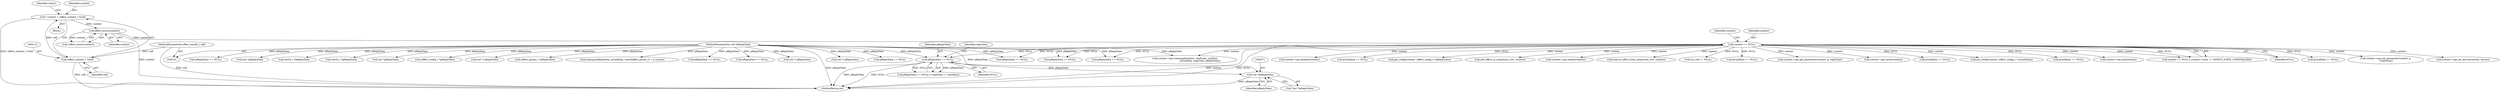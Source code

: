 digraph "0_Android_073a80800f341325932c66818ce4302b312909a4@pointer" {
"1000370" [label="(Call,(int *)pReplyData)"];
"1000326" [label="(Call,pReplyData == NULL)"];
"1000107" [label="(MethodParameterIn,void *pReplyData)"];
"1000135" [label="(Call,context == NULL)"];
"1000125" [label="(Call,effect_exists(context))"];
"1000110" [label="(Call,* context = (effect_context_t *)self)"];
"1000112" [label="(Call,(effect_context_t *)self)"];
"1000102" [label="(MethodParameterIn,effect_handle_t self)"];
"1000363" [label="(Call,context->ops.disable(context))"];
"1000393" [label="(Call,pReplyData == NULL)"];
"1000140" [label="(Identifier,context)"];
"1000125" [label="(Call,effect_exists(context))"];
"1000218" [label="(Call,(int *) pReplyData)"];
"1000177" [label="(Call,(int *) pReplyData)"];
"1000479" [label="(Call,pCmdData == NULL)"];
"1000110" [label="(Call,* context = (effect_context_t *)self)"];
"1000155" [label="(Call,pReplyData == NULL)"];
"1000496" [label="(Call,pReplyData == NULL)"];
"1000102" [label="(MethodParameterIn,effect_handle_t self)"];
"1000136" [label="(Identifier,context)"];
"1000255" [label="(Call,get_config(context, (effect_config_t *)pReplyData))"];
"1000684" [label="(Call,add_effect_to_output(out_ctxt, context))"];
"1000112" [label="(Call,(effect_context_t *)self)"];
"1000311" [label="(Call,context->ops.enable(context))"];
"1000664" [label="(Call,remove_effect_from_output(out_ctxt, context))"];
"1000369" [label="(Call,*(int *)pReplyData)"];
"1000661" [label="(Call,out_ctxt != NULL)"];
"1000325" [label="(Call,pReplyData == NULL || *replySize != sizeof(int))"];
"1000202" [label="(Call,pReplyData == NULL)"];
"1000318" [label="(Call,(int *)pReplyData)"];
"1000517" [label="(Call,(int32_t *)pReplyData)"];
"1000230" [label="(Call,pReplyData == NULL)"];
"1000551" [label="(Call,pCmdData == NULL)"];
"1000326" [label="(Call,pReplyData == NULL)"];
"1000470" [label="(Call,context->ops.get_parameter(context, p, replySize))"];
"1000535" [label="(Call,(int32_t *)pReplyData)"];
"1000634" [label="(Call,(int *)pReplyData)"];
"1000328" [label="(Identifier,NULL)"];
"1000135" [label="(Call,context == NULL)"];
"1000268" [label="(Call,context->ops.reset(context))"];
"1000114" [label="(Identifier,self)"];
"1000124" [label="(Call,!effect_exists(context))"];
"1000331" [label="(Identifier,replySize)"];
"1000118" [label="(Identifier,status)"];
"1000257" [label="(Call,(effect_config_t *)pReplyData)"];
"1000372" [label="(Identifier,pReplyData)"];
"1000185" [label="(Call,(int *) pReplyData)"];
"1000461" [label="(Call,(effect_param_t *)pReplyData)"];
"1000449" [label="(Call,memcpy(pReplyData, pCmdData, sizeof(effect_param_t) + q->psize))"];
"1000126" [label="(Identifier,context)"];
"1000596" [label="(Call,pCmdData == NULL)"];
"1000600" [label="(Call,pReplyData == NULL)"];
"1000221" [label="(Call,set_config(context, (effect_config_t *) pCmdData))"];
"1000379" [label="(Call,pCmdData == NULL)"];
"1000701" [label="(Call,context->ops.command(context, cmdCode, cmdSize,\n                                          pCmdData, replySize, pReplyData))"];
"1000107" [label="(MethodParameterIn,void *pReplyData)"];
"1000111" [label="(Identifier,context)"];
"1000370" [label="(Call,(int *)pReplyData)"];
"1000108" [label="(Block,)"];
"1000180" [label="(Call,context->ops.init(context))"];
"1000134" [label="(Call,context == NULL || context->state == EFFECT_STATE_UNINITIALIZED)"];
"1000137" [label="(Identifier,NULL)"];
"1000193" [label="(Call,pCmdData == NULL)"];
"1000538" [label="(Call,context->ops.set_parameter(context, p,\n *replySize))"];
"1000725" [label="(MethodReturn,int)"];
"1000327" [label="(Identifier,pReplyData)"];
"1000274" [label="(Call,pReplyData == NULL)"];
"1000579" [label="(Call,context->ops.set_device(context, device))"];
"1000370" -> "1000369"  [label="AST: "];
"1000370" -> "1000372"  [label="CFG: "];
"1000371" -> "1000370"  [label="AST: "];
"1000372" -> "1000370"  [label="AST: "];
"1000369" -> "1000370"  [label="CFG: "];
"1000370" -> "1000725"  [label="DDG: pReplyData"];
"1000326" -> "1000370"  [label="DDG: pReplyData"];
"1000107" -> "1000370"  [label="DDG: pReplyData"];
"1000326" -> "1000325"  [label="AST: "];
"1000326" -> "1000328"  [label="CFG: "];
"1000327" -> "1000326"  [label="AST: "];
"1000328" -> "1000326"  [label="AST: "];
"1000331" -> "1000326"  [label="CFG: "];
"1000325" -> "1000326"  [label="CFG: "];
"1000326" -> "1000725"  [label="DDG: NULL"];
"1000326" -> "1000725"  [label="DDG: pReplyData"];
"1000326" -> "1000325"  [label="DDG: pReplyData"];
"1000326" -> "1000325"  [label="DDG: NULL"];
"1000107" -> "1000326"  [label="DDG: pReplyData"];
"1000135" -> "1000326"  [label="DDG: NULL"];
"1000107" -> "1000101"  [label="AST: "];
"1000107" -> "1000725"  [label="DDG: pReplyData"];
"1000107" -> "1000155"  [label="DDG: pReplyData"];
"1000107" -> "1000177"  [label="DDG: pReplyData"];
"1000107" -> "1000185"  [label="DDG: pReplyData"];
"1000107" -> "1000202"  [label="DDG: pReplyData"];
"1000107" -> "1000218"  [label="DDG: pReplyData"];
"1000107" -> "1000230"  [label="DDG: pReplyData"];
"1000107" -> "1000257"  [label="DDG: pReplyData"];
"1000107" -> "1000274"  [label="DDG: pReplyData"];
"1000107" -> "1000318"  [label="DDG: pReplyData"];
"1000107" -> "1000393"  [label="DDG: pReplyData"];
"1000107" -> "1000449"  [label="DDG: pReplyData"];
"1000107" -> "1000461"  [label="DDG: pReplyData"];
"1000107" -> "1000496"  [label="DDG: pReplyData"];
"1000107" -> "1000517"  [label="DDG: pReplyData"];
"1000107" -> "1000535"  [label="DDG: pReplyData"];
"1000107" -> "1000600"  [label="DDG: pReplyData"];
"1000107" -> "1000634"  [label="DDG: pReplyData"];
"1000107" -> "1000701"  [label="DDG: pReplyData"];
"1000135" -> "1000134"  [label="AST: "];
"1000135" -> "1000137"  [label="CFG: "];
"1000136" -> "1000135"  [label="AST: "];
"1000137" -> "1000135"  [label="AST: "];
"1000140" -> "1000135"  [label="CFG: "];
"1000134" -> "1000135"  [label="CFG: "];
"1000135" -> "1000725"  [label="DDG: context"];
"1000135" -> "1000725"  [label="DDG: NULL"];
"1000135" -> "1000134"  [label="DDG: context"];
"1000135" -> "1000134"  [label="DDG: NULL"];
"1000125" -> "1000135"  [label="DDG: context"];
"1000135" -> "1000155"  [label="DDG: NULL"];
"1000135" -> "1000180"  [label="DDG: context"];
"1000135" -> "1000193"  [label="DDG: NULL"];
"1000135" -> "1000221"  [label="DDG: context"];
"1000135" -> "1000230"  [label="DDG: NULL"];
"1000135" -> "1000255"  [label="DDG: context"];
"1000135" -> "1000268"  [label="DDG: context"];
"1000135" -> "1000274"  [label="DDG: NULL"];
"1000135" -> "1000311"  [label="DDG: context"];
"1000135" -> "1000363"  [label="DDG: context"];
"1000135" -> "1000379"  [label="DDG: NULL"];
"1000135" -> "1000470"  [label="DDG: context"];
"1000135" -> "1000479"  [label="DDG: NULL"];
"1000135" -> "1000538"  [label="DDG: context"];
"1000135" -> "1000551"  [label="DDG: NULL"];
"1000135" -> "1000579"  [label="DDG: context"];
"1000135" -> "1000596"  [label="DDG: NULL"];
"1000135" -> "1000661"  [label="DDG: NULL"];
"1000135" -> "1000664"  [label="DDG: context"];
"1000135" -> "1000684"  [label="DDG: context"];
"1000135" -> "1000701"  [label="DDG: context"];
"1000125" -> "1000124"  [label="AST: "];
"1000125" -> "1000126"  [label="CFG: "];
"1000126" -> "1000125"  [label="AST: "];
"1000124" -> "1000125"  [label="CFG: "];
"1000125" -> "1000725"  [label="DDG: context"];
"1000125" -> "1000124"  [label="DDG: context"];
"1000110" -> "1000125"  [label="DDG: context"];
"1000110" -> "1000108"  [label="AST: "];
"1000110" -> "1000112"  [label="CFG: "];
"1000111" -> "1000110"  [label="AST: "];
"1000112" -> "1000110"  [label="AST: "];
"1000118" -> "1000110"  [label="CFG: "];
"1000110" -> "1000725"  [label="DDG: (effect_context_t *)self"];
"1000112" -> "1000110"  [label="DDG: self"];
"1000112" -> "1000114"  [label="CFG: "];
"1000113" -> "1000112"  [label="AST: "];
"1000114" -> "1000112"  [label="AST: "];
"1000112" -> "1000725"  [label="DDG: self"];
"1000102" -> "1000112"  [label="DDG: self"];
"1000102" -> "1000101"  [label="AST: "];
"1000102" -> "1000725"  [label="DDG: self"];
}
